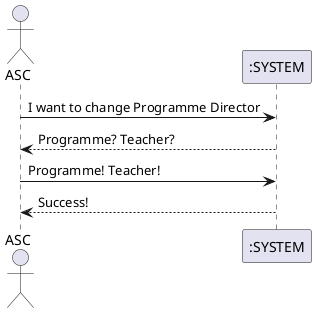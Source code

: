 @startuml
actor ASC
participant ":SYSTEM" as UI


ASC -> UI : I want to change Programme Director

UI --> ASC : Programme? Teacher?
Deactivate UI
ASC -> UI : Programme! Teacher!




UI --> ASC : Success!

@enduml
